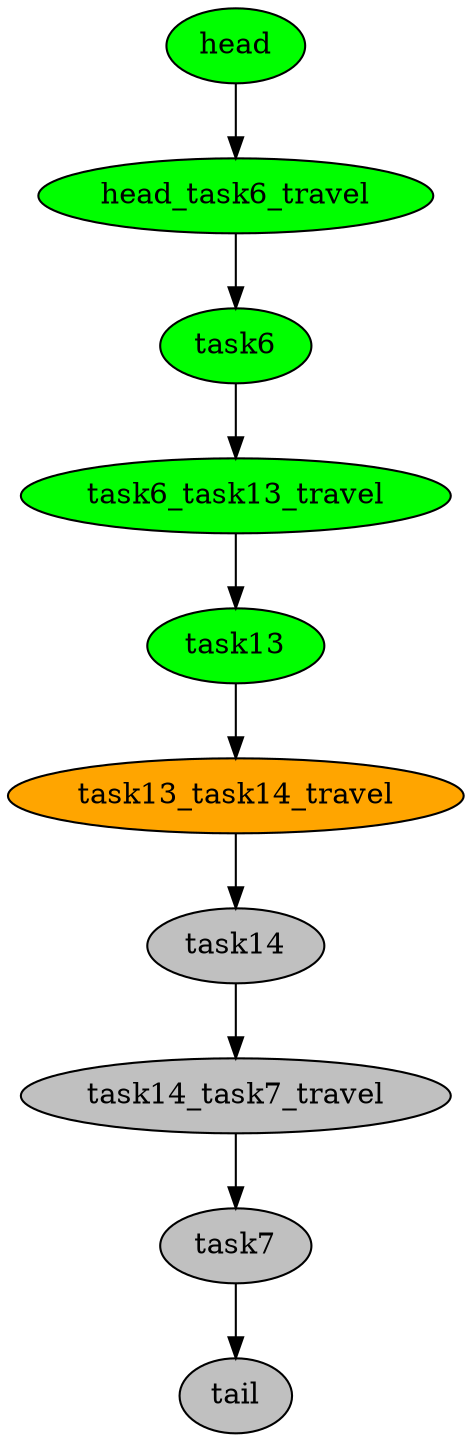 digraph timeline {
head[label="head",style=filled,fillcolor=green,fontcolor=black];
head_task6_travel[label="head_task6_travel",style=filled,fillcolor=green,fontcolor=black];
task6[label="task6",style=filled,fillcolor=green,fontcolor=black];
task6_task13_travel[label="task6_task13_travel",style=filled,fillcolor=green,fontcolor=black];
task13[label="task13",style=filled,fillcolor=green,fontcolor=black];
task13_task14_travel[label="task13_task14_travel",style=filled,fillcolor=orange,fontcolor=black];
task14[label="task14",style=filled,fillcolor=gray,fontcolor=black];
task14_task7_travel[label="task14_task7_travel",style=filled,fillcolor=gray,fontcolor=black];
task7[label="task7",style=filled,fillcolor=gray,fontcolor=black];
tail[label="tail",style=filled,fillcolor=gray,fontcolor=black];
"head"->"head_task6_travel"[color=black];
"head_task6_travel"->"task6"[color=black];
"task6"->"task6_task13_travel"[color=black];
"task6_task13_travel"->"task13"[color=black];
"task13"->"task13_task14_travel"[color=black];
"task13_task14_travel"->"task14"[color=black];
"task14"->"task14_task7_travel"[color=black];
"task14_task7_travel"->"task7"[color=black];
"task7"->"tail"[color=black];
}
